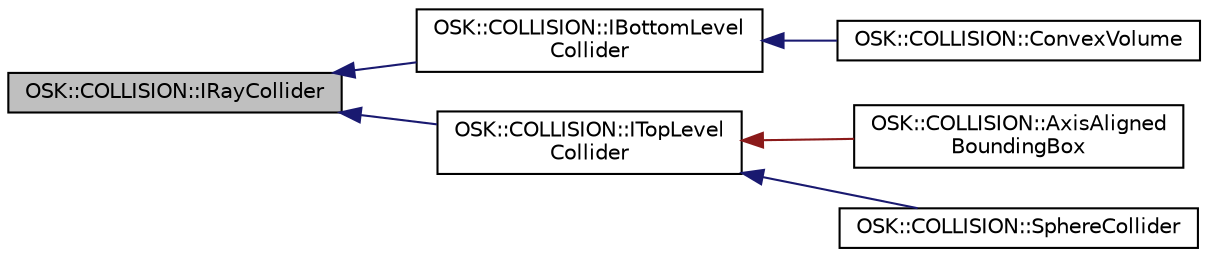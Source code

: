 digraph "OSK::COLLISION::IRayCollider"
{
 // LATEX_PDF_SIZE
  edge [fontname="Helvetica",fontsize="10",labelfontname="Helvetica",labelfontsize="10"];
  node [fontname="Helvetica",fontsize="10",shape=record];
  rankdir="LR";
  Node1 [label="OSK::COLLISION::IRayCollider",height=0.2,width=0.4,color="black", fillcolor="grey75", style="filled", fontcolor="black",tooltip="Interfaz para colliders que pueden interseccionar con un rayo."];
  Node1 -> Node2 [dir="back",color="midnightblue",fontsize="10",style="solid",fontname="Helvetica"];
  Node2 [label="OSK::COLLISION::IBottomLevel\lCollider",height=0.2,width=0.4,color="black", fillcolor="white", style="filled",URL="$class_o_s_k_1_1_c_o_l_l_i_s_i_o_n_1_1_i_bottom_level_collider.html",tooltip="Representa un área de colisión no muy ajustada que permite descartar colisiones de una manera más ráp..."];
  Node2 -> Node3 [dir="back",color="midnightblue",fontsize="10",style="solid",fontname="Helvetica"];
  Node3 [label="OSK::COLLISION::ConvexVolume",height=0.2,width=0.4,color="black", fillcolor="white", style="filled",URL="$class_o_s_k_1_1_c_o_l_l_i_s_i_o_n_1_1_convex_volume.html",tooltip="Clase que representa un volúmen convexo para la detección de colisiones detallada."];
  Node1 -> Node4 [dir="back",color="midnightblue",fontsize="10",style="solid",fontname="Helvetica"];
  Node4 [label="OSK::COLLISION::ITopLevel\lCollider",height=0.2,width=0.4,color="black", fillcolor="white", style="filled",URL="$class_o_s_k_1_1_c_o_l_l_i_s_i_o_n_1_1_i_top_level_collider.html",tooltip="Representa un área de colisión no muy ajustada que permite descartar colisiones de una manera más ráp..."];
  Node4 -> Node5 [dir="back",color="firebrick4",fontsize="10",style="solid",fontname="Helvetica"];
  Node5 [label="OSK::COLLISION::AxisAligned\lBoundingBox",height=0.2,width=0.4,color="black", fillcolor="white", style="filled",URL="$class_o_s_k_1_1_c_o_l_l_i_s_i_o_n_1_1_axis_aligned_bounding_box.html",tooltip="Un área de colisión de alto nivel representado por una caja tridimensional."];
  Node4 -> Node6 [dir="back",color="midnightblue",fontsize="10",style="solid",fontname="Helvetica"];
  Node6 [label="OSK::COLLISION::SphereCollider",height=0.2,width=0.4,color="black", fillcolor="white", style="filled",URL="$class_o_s_k_1_1_c_o_l_l_i_s_i_o_n_1_1_sphere_collider.html",tooltip="Un área de colisión de alto nivel representado por una esfera."];
}
